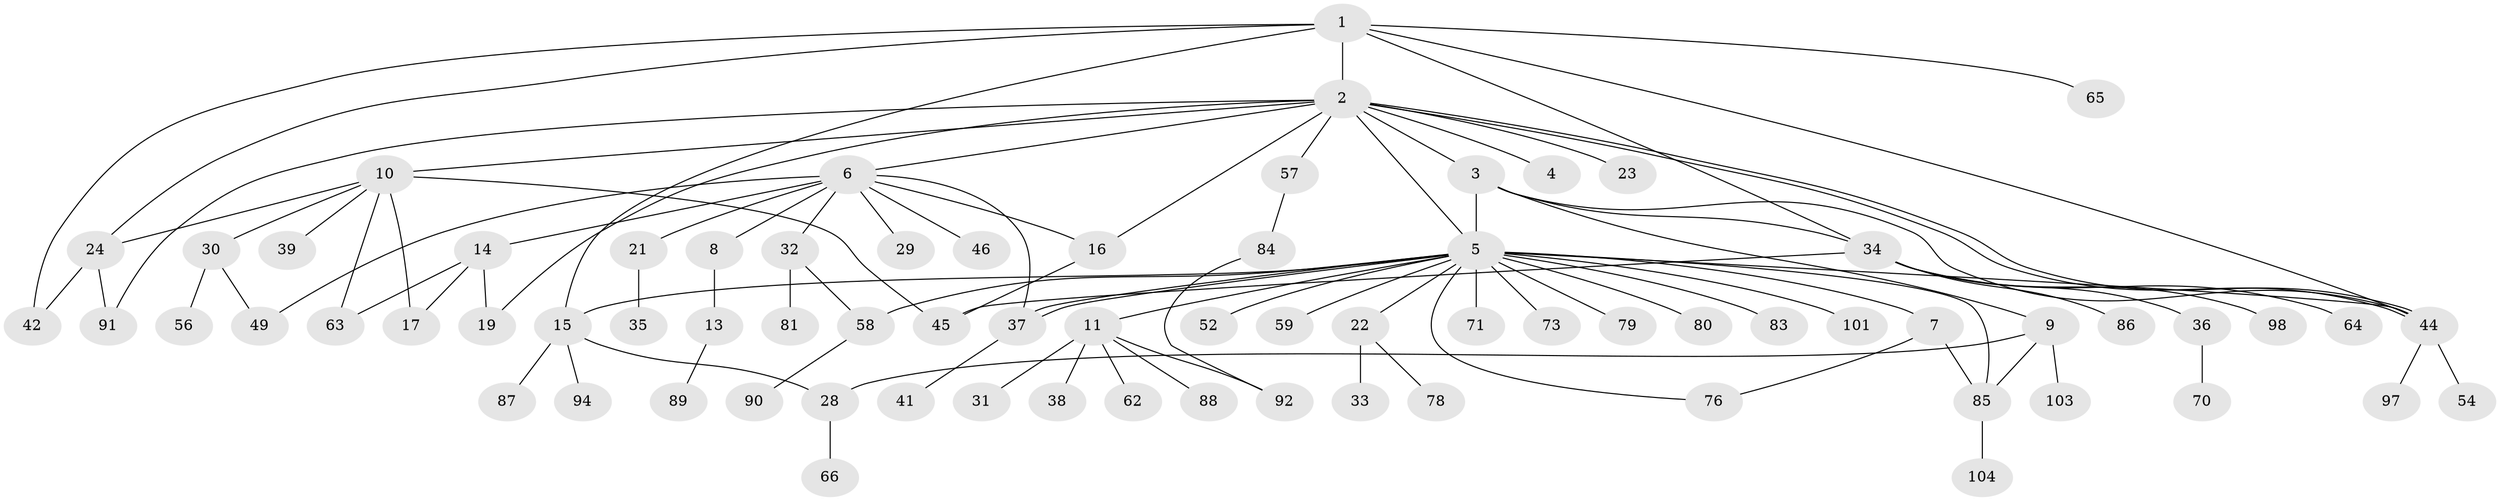 // original degree distribution, {6: 0.03773584905660377, 14: 0.009433962264150943, 1: 0.4528301886792453, 23: 0.009433962264150943, 9: 0.009433962264150943, 4: 0.08490566037735849, 2: 0.20754716981132076, 7: 0.018867924528301886, 3: 0.1509433962264151, 5: 0.018867924528301886}
// Generated by graph-tools (version 1.1) at 2025/41/03/06/25 10:41:48]
// undirected, 74 vertices, 98 edges
graph export_dot {
graph [start="1"]
  node [color=gray90,style=filled];
  1 [super="+18"];
  2 [super="+50"];
  3 [super="+53"];
  4;
  5 [super="+12"];
  6 [super="+27"];
  7 [super="+43"];
  8;
  9 [super="+67"];
  10 [super="+20"];
  11 [super="+102"];
  13 [super="+77"];
  14 [super="+95"];
  15 [super="+68"];
  16 [super="+106"];
  17;
  19;
  21;
  22 [super="+25"];
  23 [super="+26"];
  24 [super="+60"];
  28 [super="+105"];
  29 [super="+55"];
  30 [super="+72"];
  31;
  32 [super="+48"];
  33;
  34 [super="+40"];
  35;
  36;
  37;
  38;
  39 [super="+51"];
  41 [super="+75"];
  42 [super="+47"];
  44 [super="+69"];
  45;
  46 [super="+99"];
  49 [super="+82"];
  52;
  54;
  56 [super="+74"];
  57;
  58 [super="+61"];
  59;
  62;
  63 [super="+96"];
  64;
  65;
  66;
  70;
  71;
  73;
  76;
  78;
  79;
  80;
  81;
  83;
  84 [super="+93"];
  85 [super="+100"];
  86;
  87;
  88;
  89;
  90;
  91;
  92;
  94;
  97;
  98;
  101;
  103;
  104;
  1 -- 2;
  1 -- 24;
  1 -- 42;
  1 -- 65;
  1 -- 34;
  1 -- 15;
  1 -- 44;
  2 -- 3;
  2 -- 4;
  2 -- 5;
  2 -- 6;
  2 -- 10;
  2 -- 16;
  2 -- 19;
  2 -- 23;
  2 -- 44;
  2 -- 44;
  2 -- 57;
  2 -- 91;
  3 -- 5;
  3 -- 9;
  3 -- 34;
  3 -- 44;
  5 -- 7 [weight=2];
  5 -- 11;
  5 -- 15;
  5 -- 22;
  5 -- 37;
  5 -- 37;
  5 -- 44;
  5 -- 52;
  5 -- 58;
  5 -- 59;
  5 -- 71;
  5 -- 73;
  5 -- 76;
  5 -- 79;
  5 -- 80;
  5 -- 83;
  5 -- 85 [weight=2];
  5 -- 101;
  6 -- 8;
  6 -- 14;
  6 -- 21;
  6 -- 32;
  6 -- 37;
  6 -- 46;
  6 -- 49;
  6 -- 29;
  6 -- 16;
  7 -- 76;
  7 -- 85;
  8 -- 13;
  9 -- 103 [weight=2];
  9 -- 28;
  9 -- 85;
  10 -- 24;
  10 -- 30;
  10 -- 45;
  10 -- 63;
  10 -- 17;
  10 -- 39;
  11 -- 31;
  11 -- 38;
  11 -- 62;
  11 -- 88;
  11 -- 92;
  13 -- 89;
  14 -- 17;
  14 -- 19;
  14 -- 63;
  15 -- 28;
  15 -- 87;
  15 -- 94;
  16 -- 45;
  21 -- 35;
  22 -- 33;
  22 -- 78;
  24 -- 42;
  24 -- 91;
  28 -- 66;
  30 -- 56;
  30 -- 49;
  32 -- 58;
  32 -- 81;
  34 -- 36;
  34 -- 45;
  34 -- 64;
  34 -- 86;
  34 -- 98;
  36 -- 70;
  37 -- 41;
  44 -- 54;
  44 -- 97;
  57 -- 84;
  58 -- 90;
  84 -- 92;
  85 -- 104;
}
